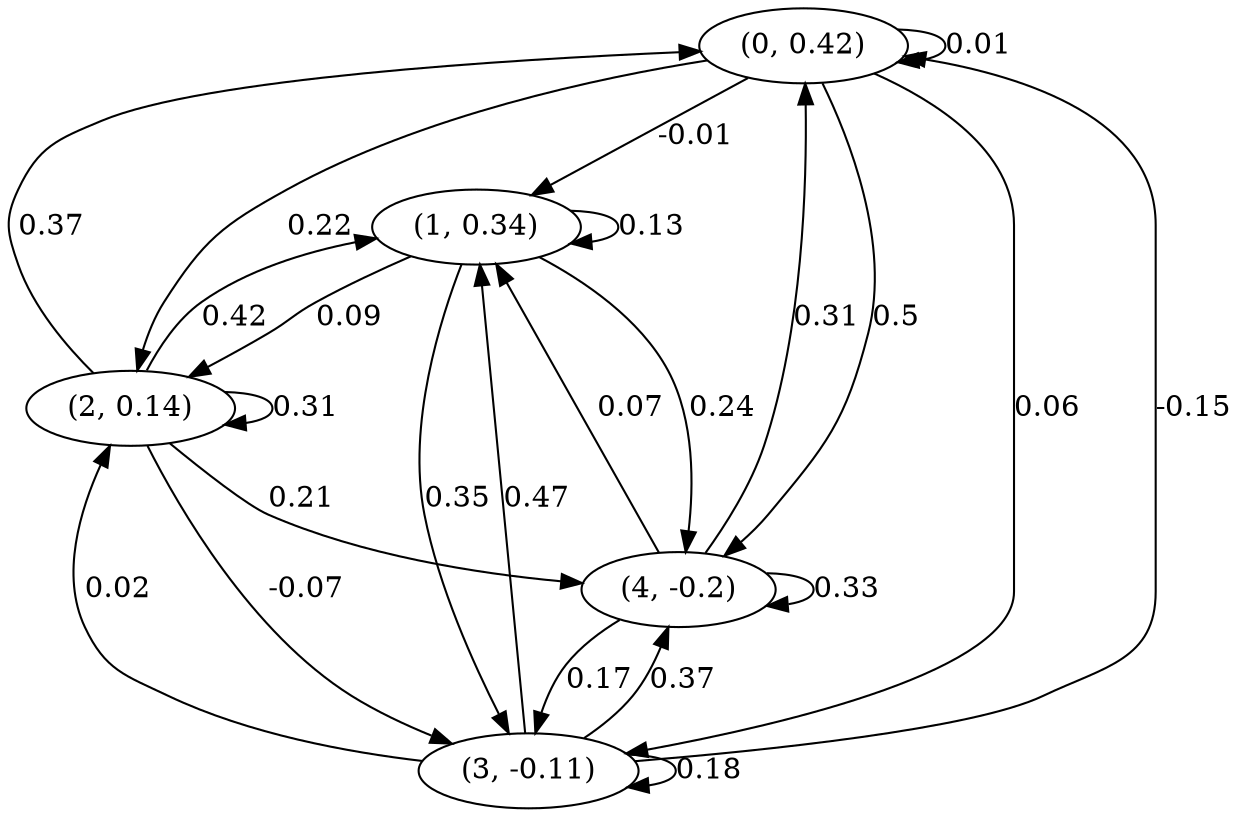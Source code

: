 digraph {
    0 [ label = "(0, 0.42)" ]
    1 [ label = "(1, 0.34)" ]
    2 [ label = "(2, 0.14)" ]
    3 [ label = "(3, -0.11)" ]
    4 [ label = "(4, -0.2)" ]
    0 -> 0 [ label = "0.01" ]
    1 -> 1 [ label = "0.13" ]
    2 -> 2 [ label = "0.31" ]
    3 -> 3 [ label = "0.18" ]
    4 -> 4 [ label = "0.33" ]
    2 -> 0 [ label = "0.37" ]
    3 -> 0 [ label = "-0.15" ]
    4 -> 0 [ label = "0.31" ]
    0 -> 1 [ label = "-0.01" ]
    2 -> 1 [ label = "0.42" ]
    3 -> 1 [ label = "0.47" ]
    4 -> 1 [ label = "0.07" ]
    0 -> 2 [ label = "0.22" ]
    1 -> 2 [ label = "0.09" ]
    3 -> 2 [ label = "0.02" ]
    0 -> 3 [ label = "0.06" ]
    1 -> 3 [ label = "0.35" ]
    2 -> 3 [ label = "-0.07" ]
    4 -> 3 [ label = "0.17" ]
    0 -> 4 [ label = "0.5" ]
    1 -> 4 [ label = "0.24" ]
    2 -> 4 [ label = "0.21" ]
    3 -> 4 [ label = "0.37" ]
}

